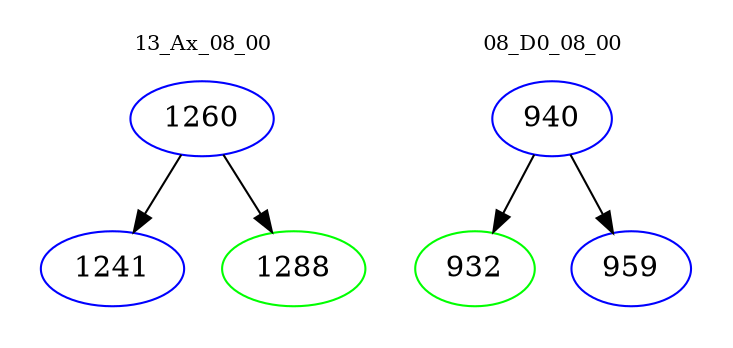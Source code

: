 digraph{
subgraph cluster_0 {
color = white
label = "13_Ax_08_00";
fontsize=10;
T0_1260 [label="1260", color="blue"]
T0_1260 -> T0_1241 [color="black"]
T0_1241 [label="1241", color="blue"]
T0_1260 -> T0_1288 [color="black"]
T0_1288 [label="1288", color="green"]
}
subgraph cluster_1 {
color = white
label = "08_D0_08_00";
fontsize=10;
T1_940 [label="940", color="blue"]
T1_940 -> T1_932 [color="black"]
T1_932 [label="932", color="green"]
T1_940 -> T1_959 [color="black"]
T1_959 [label="959", color="blue"]
}
}
